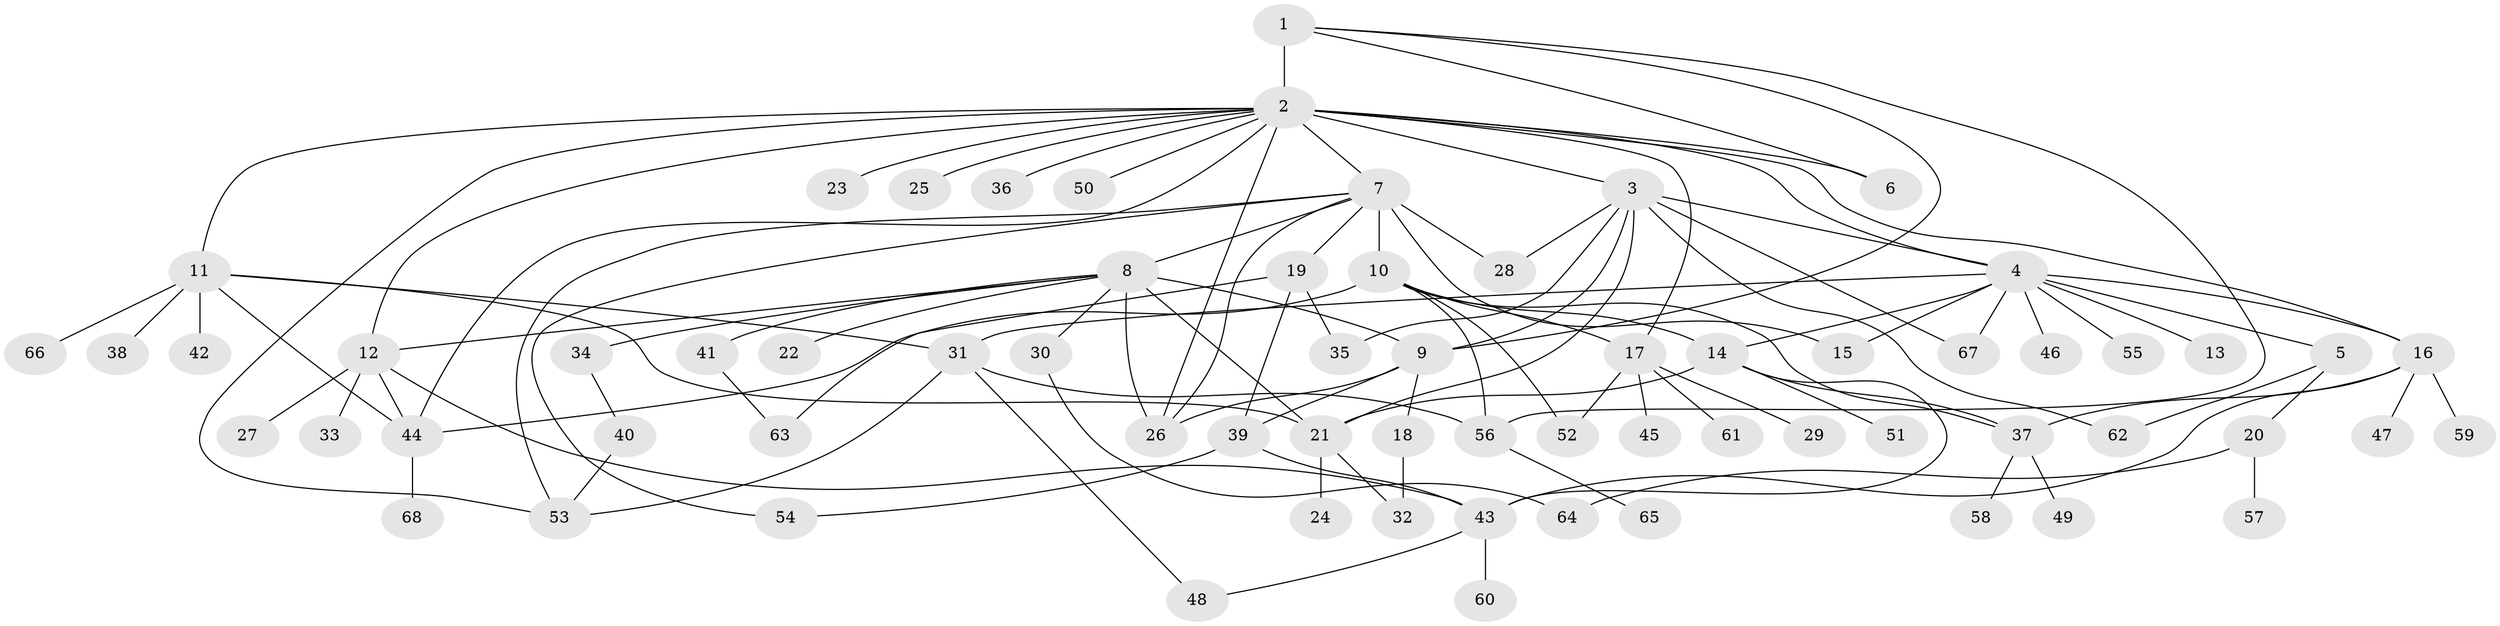 // original degree distribution, {1: 0.5073529411764706, 32: 0.007352941176470588, 9: 0.007352941176470588, 2: 0.22058823529411764, 12: 0.007352941176470588, 3: 0.10294117647058823, 17: 0.007352941176470588, 16: 0.007352941176470588, 4: 0.03676470588235294, 8: 0.022058823529411766, 7: 0.029411764705882353, 5: 0.022058823529411766, 6: 0.022058823529411766}
// Generated by graph-tools (version 1.1) at 2025/35/03/09/25 02:35:45]
// undirected, 68 vertices, 107 edges
graph export_dot {
graph [start="1"]
  node [color=gray90,style=filled];
  1;
  2;
  3;
  4;
  5;
  6;
  7;
  8;
  9;
  10;
  11;
  12;
  13;
  14;
  15;
  16;
  17;
  18;
  19;
  20;
  21;
  22;
  23;
  24;
  25;
  26;
  27;
  28;
  29;
  30;
  31;
  32;
  33;
  34;
  35;
  36;
  37;
  38;
  39;
  40;
  41;
  42;
  43;
  44;
  45;
  46;
  47;
  48;
  49;
  50;
  51;
  52;
  53;
  54;
  55;
  56;
  57;
  58;
  59;
  60;
  61;
  62;
  63;
  64;
  65;
  66;
  67;
  68;
  1 -- 2 [weight=12.0];
  1 -- 6 [weight=1.0];
  1 -- 9 [weight=1.0];
  1 -- 56 [weight=1.0];
  2 -- 3 [weight=1.0];
  2 -- 4 [weight=1.0];
  2 -- 6 [weight=1.0];
  2 -- 7 [weight=1.0];
  2 -- 11 [weight=1.0];
  2 -- 12 [weight=1.0];
  2 -- 16 [weight=1.0];
  2 -- 17 [weight=1.0];
  2 -- 23 [weight=1.0];
  2 -- 25 [weight=1.0];
  2 -- 26 [weight=1.0];
  2 -- 36 [weight=1.0];
  2 -- 44 [weight=1.0];
  2 -- 50 [weight=1.0];
  2 -- 53 [weight=1.0];
  3 -- 4 [weight=1.0];
  3 -- 9 [weight=1.0];
  3 -- 21 [weight=1.0];
  3 -- 28 [weight=1.0];
  3 -- 35 [weight=1.0];
  3 -- 62 [weight=1.0];
  3 -- 67 [weight=1.0];
  4 -- 5 [weight=1.0];
  4 -- 13 [weight=1.0];
  4 -- 14 [weight=1.0];
  4 -- 15 [weight=1.0];
  4 -- 16 [weight=1.0];
  4 -- 31 [weight=1.0];
  4 -- 46 [weight=1.0];
  4 -- 55 [weight=1.0];
  4 -- 67 [weight=1.0];
  5 -- 20 [weight=1.0];
  5 -- 62 [weight=1.0];
  7 -- 8 [weight=1.0];
  7 -- 10 [weight=6.0];
  7 -- 15 [weight=1.0];
  7 -- 19 [weight=1.0];
  7 -- 26 [weight=2.0];
  7 -- 28 [weight=1.0];
  7 -- 53 [weight=1.0];
  7 -- 54 [weight=1.0];
  8 -- 9 [weight=7.0];
  8 -- 12 [weight=1.0];
  8 -- 21 [weight=1.0];
  8 -- 22 [weight=1.0];
  8 -- 26 [weight=1.0];
  8 -- 30 [weight=1.0];
  8 -- 34 [weight=1.0];
  8 -- 41 [weight=1.0];
  9 -- 18 [weight=1.0];
  9 -- 26 [weight=2.0];
  9 -- 39 [weight=1.0];
  10 -- 14 [weight=1.0];
  10 -- 17 [weight=1.0];
  10 -- 37 [weight=1.0];
  10 -- 44 [weight=1.0];
  10 -- 52 [weight=1.0];
  10 -- 56 [weight=1.0];
  11 -- 21 [weight=1.0];
  11 -- 31 [weight=1.0];
  11 -- 38 [weight=1.0];
  11 -- 42 [weight=1.0];
  11 -- 44 [weight=1.0];
  11 -- 66 [weight=1.0];
  12 -- 27 [weight=1.0];
  12 -- 33 [weight=1.0];
  12 -- 43 [weight=1.0];
  12 -- 44 [weight=1.0];
  14 -- 21 [weight=1.0];
  14 -- 37 [weight=1.0];
  14 -- 43 [weight=1.0];
  14 -- 51 [weight=2.0];
  16 -- 37 [weight=1.0];
  16 -- 43 [weight=1.0];
  16 -- 47 [weight=1.0];
  16 -- 59 [weight=1.0];
  17 -- 29 [weight=1.0];
  17 -- 45 [weight=1.0];
  17 -- 52 [weight=1.0];
  17 -- 61 [weight=1.0];
  18 -- 32 [weight=1.0];
  19 -- 35 [weight=1.0];
  19 -- 39 [weight=1.0];
  19 -- 63 [weight=1.0];
  20 -- 57 [weight=1.0];
  20 -- 64 [weight=1.0];
  21 -- 24 [weight=3.0];
  21 -- 32 [weight=1.0];
  30 -- 64 [weight=1.0];
  31 -- 48 [weight=1.0];
  31 -- 53 [weight=1.0];
  31 -- 56 [weight=1.0];
  34 -- 40 [weight=1.0];
  37 -- 49 [weight=1.0];
  37 -- 58 [weight=1.0];
  39 -- 43 [weight=1.0];
  39 -- 54 [weight=1.0];
  40 -- 53 [weight=1.0];
  41 -- 63 [weight=1.0];
  43 -- 48 [weight=1.0];
  43 -- 60 [weight=1.0];
  44 -- 68 [weight=1.0];
  56 -- 65 [weight=1.0];
}
